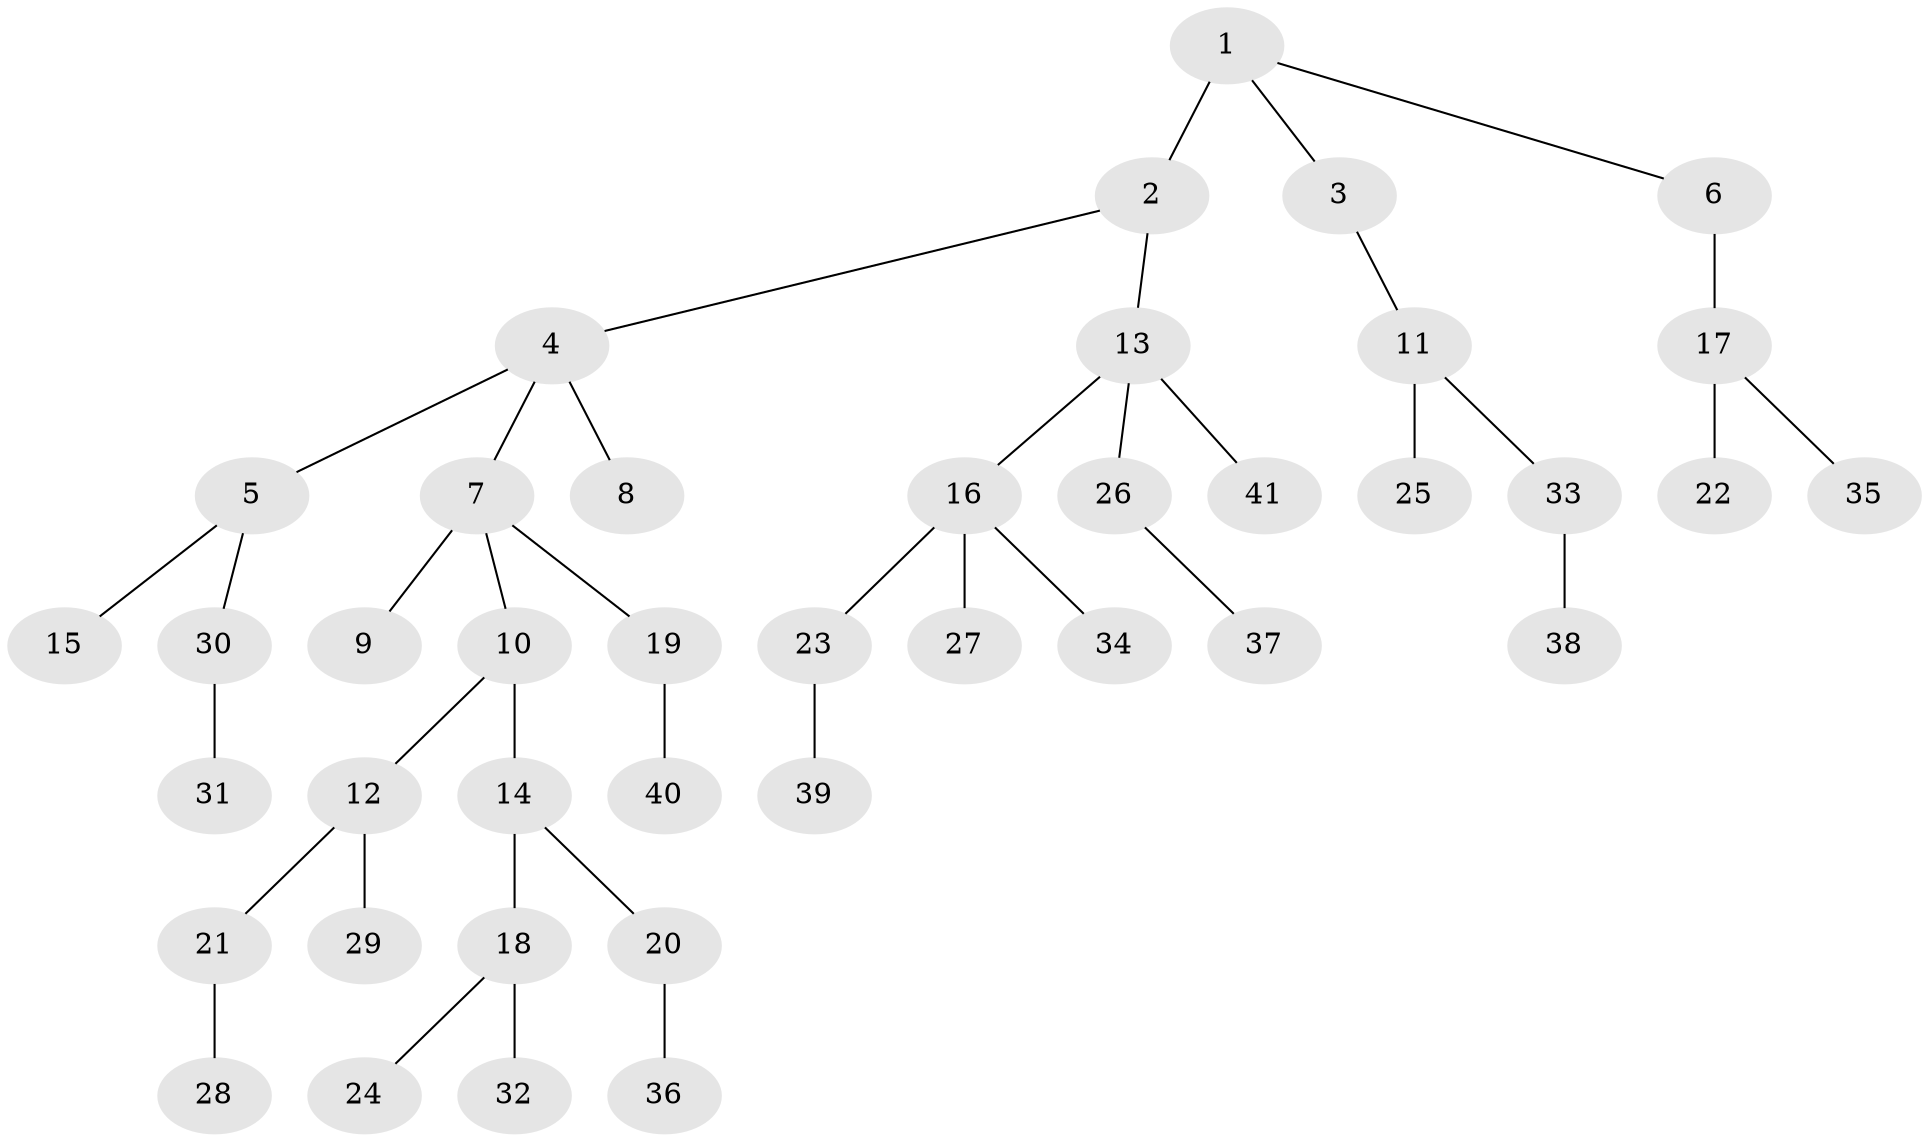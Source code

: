 // original degree distribution, {5: 0.07894736842105263, 3: 0.15789473684210525, 2: 0.15789473684210525, 4: 0.039473684210526314, 6: 0.013157894736842105, 1: 0.5526315789473685}
// Generated by graph-tools (version 1.1) at 2025/37/03/09/25 02:37:03]
// undirected, 41 vertices, 40 edges
graph export_dot {
graph [start="1"]
  node [color=gray90,style=filled];
  1;
  2;
  3;
  4;
  5;
  6;
  7;
  8;
  9;
  10;
  11;
  12;
  13;
  14;
  15;
  16;
  17;
  18;
  19;
  20;
  21;
  22;
  23;
  24;
  25;
  26;
  27;
  28;
  29;
  30;
  31;
  32;
  33;
  34;
  35;
  36;
  37;
  38;
  39;
  40;
  41;
  1 -- 2 [weight=2.0];
  1 -- 3 [weight=1.0];
  1 -- 6 [weight=1.0];
  2 -- 4 [weight=1.0];
  2 -- 13 [weight=1.0];
  3 -- 11 [weight=1.0];
  4 -- 5 [weight=2.0];
  4 -- 7 [weight=1.0];
  4 -- 8 [weight=2.0];
  5 -- 15 [weight=1.0];
  5 -- 30 [weight=1.0];
  6 -- 17 [weight=3.0];
  7 -- 9 [weight=1.0];
  7 -- 10 [weight=1.0];
  7 -- 19 [weight=1.0];
  10 -- 12 [weight=1.0];
  10 -- 14 [weight=1.0];
  11 -- 25 [weight=1.0];
  11 -- 33 [weight=1.0];
  12 -- 21 [weight=1.0];
  12 -- 29 [weight=1.0];
  13 -- 16 [weight=1.0];
  13 -- 26 [weight=1.0];
  13 -- 41 [weight=1.0];
  14 -- 18 [weight=3.0];
  14 -- 20 [weight=1.0];
  16 -- 23 [weight=1.0];
  16 -- 27 [weight=1.0];
  16 -- 34 [weight=1.0];
  17 -- 22 [weight=1.0];
  17 -- 35 [weight=1.0];
  18 -- 24 [weight=1.0];
  18 -- 32 [weight=1.0];
  19 -- 40 [weight=1.0];
  20 -- 36 [weight=2.0];
  21 -- 28 [weight=1.0];
  23 -- 39 [weight=1.0];
  26 -- 37 [weight=1.0];
  30 -- 31 [weight=2.0];
  33 -- 38 [weight=1.0];
}
